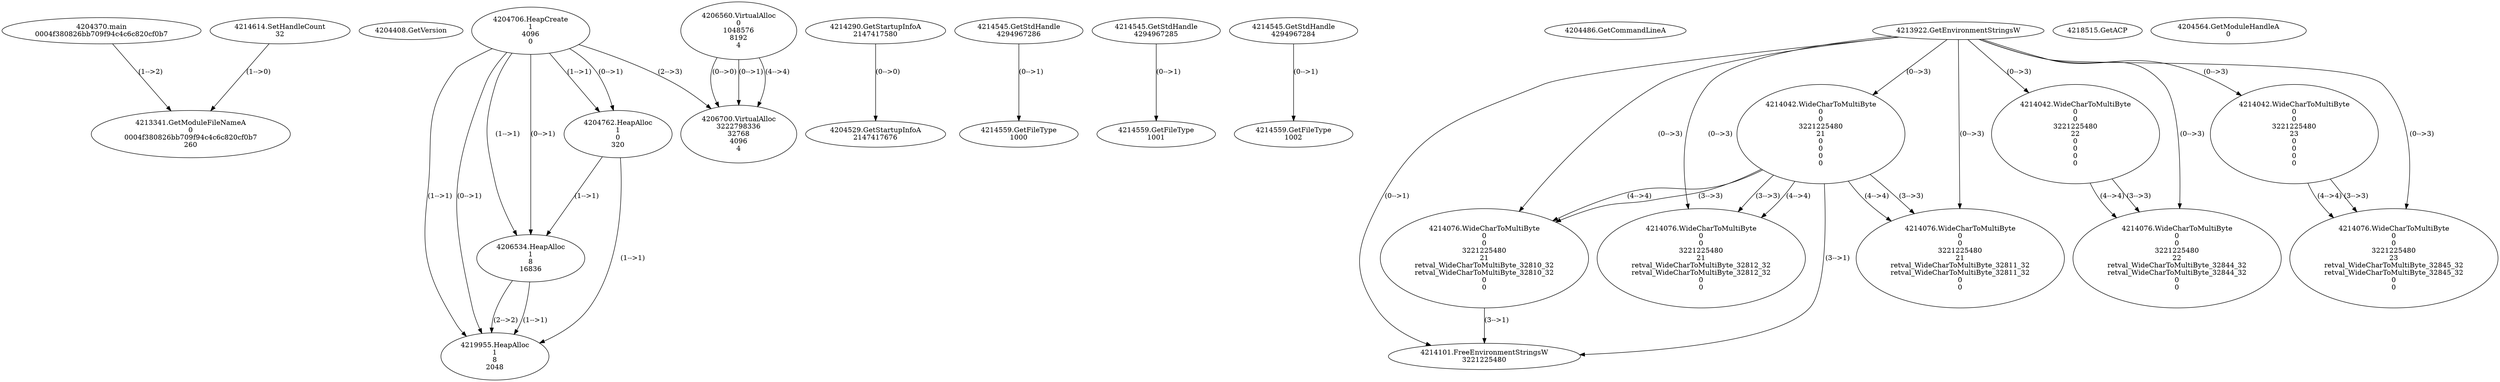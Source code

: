 // Global SCDG with merge call
digraph {
	0 [label="4204370.main
0004f380826bb709f94c4c6c820cf0b7"]
	1 [label="4204408.GetVersion
"]
	2 [label="4204706.HeapCreate
1
4096
0"]
	3 [label="4204762.HeapAlloc
1
0
320"]
	2 -> 3 [label="(1-->1)"]
	2 -> 3 [label="(0-->1)"]
	4 [label="4206534.HeapAlloc
1
8
16836"]
	2 -> 4 [label="(1-->1)"]
	2 -> 4 [label="(0-->1)"]
	3 -> 4 [label="(1-->1)"]
	5 [label="4206560.VirtualAlloc
0
1048576
8192
4"]
	6 [label="4206700.VirtualAlloc
3222798336
32768
4096
4"]
	5 -> 6 [label="(0-->1)"]
	2 -> 6 [label="(2-->3)"]
	5 -> 6 [label="(4-->4)"]
	5 -> 6 [label="(0-->0)"]
	7 [label="4214290.GetStartupInfoA
2147417580"]
	8 [label="4214545.GetStdHandle
4294967286"]
	9 [label="4214559.GetFileType
1000"]
	8 -> 9 [label="(0-->1)"]
	10 [label="4214545.GetStdHandle
4294967285"]
	11 [label="4214559.GetFileType
1001"]
	10 -> 11 [label="(0-->1)"]
	12 [label="4214545.GetStdHandle
4294967284"]
	13 [label="4214559.GetFileType
1002"]
	12 -> 13 [label="(0-->1)"]
	14 [label="4214614.SetHandleCount
32"]
	15 [label="4204486.GetCommandLineA
"]
	16 [label="4213922.GetEnvironmentStringsW
"]
	17 [label="4214042.WideCharToMultiByte
0
0
3221225480
21
0
0
0
0"]
	16 -> 17 [label="(0-->3)"]
	18 [label="4214076.WideCharToMultiByte
0
0
3221225480
21
retval_WideCharToMultiByte_32810_32
retval_WideCharToMultiByte_32810_32
0
0"]
	16 -> 18 [label="(0-->3)"]
	17 -> 18 [label="(3-->3)"]
	17 -> 18 [label="(4-->4)"]
	19 [label="4214101.FreeEnvironmentStringsW
3221225480"]
	16 -> 19 [label="(0-->1)"]
	17 -> 19 [label="(3-->1)"]
	18 -> 19 [label="(3-->1)"]
	20 [label="4218515.GetACP
"]
	21 [label="4213341.GetModuleFileNameA
0
0004f380826bb709f94c4c6c820cf0b7
260"]
	0 -> 21 [label="(1-->2)"]
	14 -> 21 [label="(1-->0)"]
	22 [label="4219955.HeapAlloc
1
8
2048"]
	2 -> 22 [label="(1-->1)"]
	2 -> 22 [label="(0-->1)"]
	3 -> 22 [label="(1-->1)"]
	4 -> 22 [label="(1-->1)"]
	4 -> 22 [label="(2-->2)"]
	23 [label="4204529.GetStartupInfoA
2147417676"]
	7 -> 23 [label="(0-->0)"]
	24 [label="4204564.GetModuleHandleA
0"]
	25 [label="4214076.WideCharToMultiByte
0
0
3221225480
21
retval_WideCharToMultiByte_32811_32
retval_WideCharToMultiByte_32811_32
0
0"]
	16 -> 25 [label="(0-->3)"]
	17 -> 25 [label="(3-->3)"]
	17 -> 25 [label="(4-->4)"]
	26 [label="4214076.WideCharToMultiByte
0
0
3221225480
21
retval_WideCharToMultiByte_32812_32
retval_WideCharToMultiByte_32812_32
0
0"]
	16 -> 26 [label="(0-->3)"]
	17 -> 26 [label="(3-->3)"]
	17 -> 26 [label="(4-->4)"]
	27 [label="4214042.WideCharToMultiByte
0
0
3221225480
22
0
0
0
0"]
	16 -> 27 [label="(0-->3)"]
	28 [label="4214076.WideCharToMultiByte
0
0
3221225480
22
retval_WideCharToMultiByte_32844_32
retval_WideCharToMultiByte_32844_32
0
0"]
	16 -> 28 [label="(0-->3)"]
	27 -> 28 [label="(3-->3)"]
	27 -> 28 [label="(4-->4)"]
	29 [label="4214042.WideCharToMultiByte
0
0
3221225480
23
0
0
0
0"]
	16 -> 29 [label="(0-->3)"]
	30 [label="4214076.WideCharToMultiByte
0
0
3221225480
23
retval_WideCharToMultiByte_32845_32
retval_WideCharToMultiByte_32845_32
0
0"]
	16 -> 30 [label="(0-->3)"]
	29 -> 30 [label="(3-->3)"]
	29 -> 30 [label="(4-->4)"]
}
